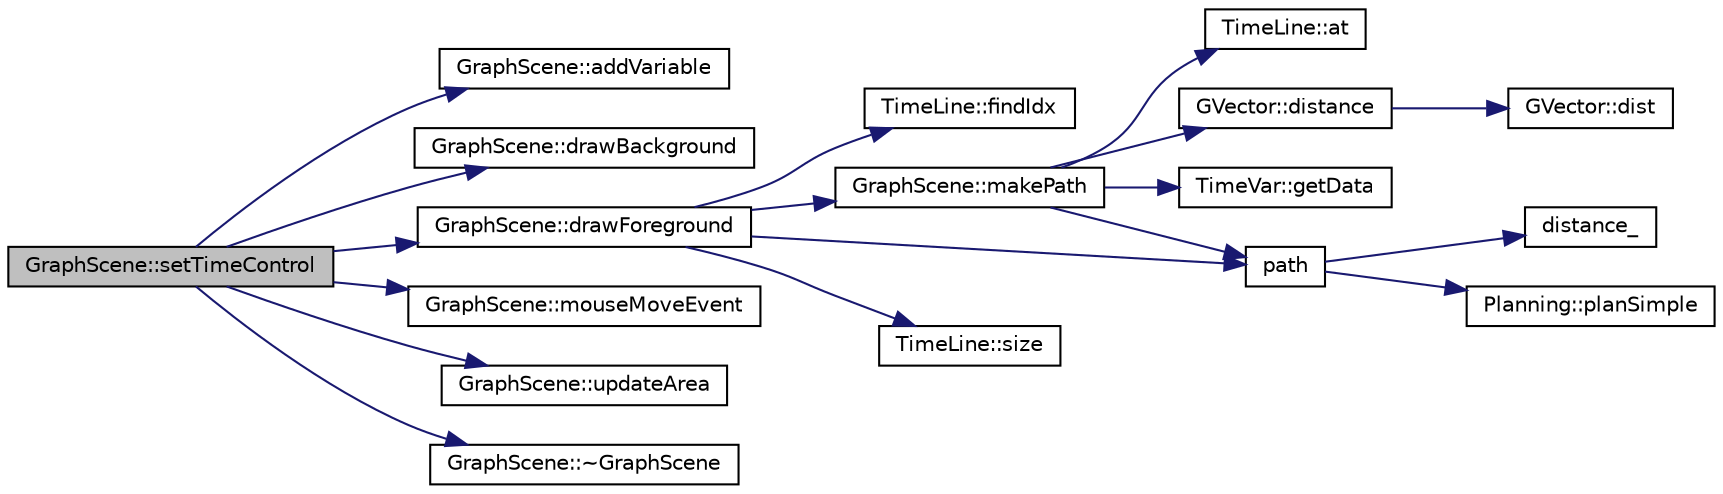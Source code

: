 digraph "GraphScene::setTimeControl"
{
 // INTERACTIVE_SVG=YES
  edge [fontname="Helvetica",fontsize="10",labelfontname="Helvetica",labelfontsize="10"];
  node [fontname="Helvetica",fontsize="10",shape=record];
  rankdir="LR";
  Node1 [label="GraphScene::setTimeControl",height=0.2,width=0.4,color="black", fillcolor="grey75", style="filled", fontcolor="black"];
  Node1 -> Node2 [color="midnightblue",fontsize="10",style="solid",fontname="Helvetica"];
  Node2 [label="GraphScene::addVariable",height=0.2,width=0.4,color="black", fillcolor="white", style="filled",URL="$d3/d91/class_graph_scene.html#a91050b5a187d93e514654b148b4efe96"];
  Node1 -> Node3 [color="midnightblue",fontsize="10",style="solid",fontname="Helvetica"];
  Node3 [label="GraphScene::drawBackground",height=0.2,width=0.4,color="black", fillcolor="white", style="filled",URL="$d3/d91/class_graph_scene.html#a8b492a0c926415e87b53de4814ecf7c9"];
  Node1 -> Node4 [color="midnightblue",fontsize="10",style="solid",fontname="Helvetica"];
  Node4 [label="GraphScene::drawForeground",height=0.2,width=0.4,color="black", fillcolor="white", style="filled",URL="$d3/d91/class_graph_scene.html#a8edcb186d2083846fbcd03cbadf2dd4e"];
  Node4 -> Node5 [color="midnightblue",fontsize="10",style="solid",fontname="Helvetica"];
  Node5 [label="TimeLine::findIdx",height=0.2,width=0.4,color="black", fillcolor="white", style="filled",URL="$dc/df5/class_time_line.html#aef09f9a24be0bc933d1d789d4930d759"];
  Node4 -> Node6 [color="midnightblue",fontsize="10",style="solid",fontname="Helvetica"];
  Node6 [label="GraphScene::makePath",height=0.2,width=0.4,color="black", fillcolor="white", style="filled",URL="$d3/d91/class_graph_scene.html#a5cddfa46708c3ecef3963a4d03ba6e28"];
  Node6 -> Node7 [color="midnightblue",fontsize="10",style="solid",fontname="Helvetica"];
  Node7 [label="TimeLine::at",height=0.2,width=0.4,color="black", fillcolor="white", style="filled",URL="$dc/df5/class_time_line.html#aacf0d7612ae14e755a340eb12e548b0b"];
  Node6 -> Node8 [color="midnightblue",fontsize="10",style="solid",fontname="Helvetica"];
  Node8 [label="GVector::distance",height=0.2,width=0.4,color="black", fillcolor="white", style="filled",URL="$d5/da9/namespace_g_vector.html#af5b98c588be57ac262e4d3b021f01bc3"];
  Node8 -> Node9 [color="midnightblue",fontsize="10",style="solid",fontname="Helvetica"];
  Node9 [label="GVector::dist",height=0.2,width=0.4,color="black", fillcolor="white", style="filled",URL="$d5/da9/namespace_g_vector.html#ab4c4f9f2d8f1f0fc9e71585f43c9df8f"];
  Node6 -> Node10 [color="midnightblue",fontsize="10",style="solid",fontname="Helvetica"];
  Node10 [label="TimeVar::getData",height=0.2,width=0.4,color="black", fillcolor="white", style="filled",URL="$df/dd6/class_time_var.html#a3ee073303f37c4cd7151ce91967493a6"];
  Node6 -> Node11 [color="midnightblue",fontsize="10",style="solid",fontname="Helvetica"];
  Node11 [label="path",height=0.2,width=0.4,color="black", fillcolor="white", style="filled",URL="$dd/d8b/listener_8cpp.html#ac7e332386e86e341c48b409c2cbe8e1c"];
  Node11 -> Node12 [color="midnightblue",fontsize="10",style="solid",fontname="Helvetica"];
  Node12 [label="distance_",height=0.2,width=0.4,color="black", fillcolor="white", style="filled",URL="$dd/d8b/listener_8cpp.html#ad8ebde7f19a05b1932e031188de5fd24"];
  Node11 -> Node13 [color="midnightblue",fontsize="10",style="solid",fontname="Helvetica"];
  Node13 [label="Planning::planSimple",height=0.2,width=0.4,color="black", fillcolor="white", style="filled",URL="$d9/db5/class_planning.html#a744d359a25387ab5e94cfa12e302ac8e",tooltip="Set Dimensions for ompl space. "];
  Node4 -> Node11 [color="midnightblue",fontsize="10",style="solid",fontname="Helvetica"];
  Node4 -> Node14 [color="midnightblue",fontsize="10",style="solid",fontname="Helvetica"];
  Node14 [label="TimeLine::size",height=0.2,width=0.4,color="black", fillcolor="white", style="filled",URL="$dc/df5/class_time_line.html#a01db5984090a37f7f55a19928131db3c"];
  Node1 -> Node15 [color="midnightblue",fontsize="10",style="solid",fontname="Helvetica"];
  Node15 [label="GraphScene::mouseMoveEvent",height=0.2,width=0.4,color="black", fillcolor="white", style="filled",URL="$d3/d91/class_graph_scene.html#a255bd801869aa4f30da3038299fbe7b0"];
  Node1 -> Node16 [color="midnightblue",fontsize="10",style="solid",fontname="Helvetica"];
  Node16 [label="GraphScene::updateArea",height=0.2,width=0.4,color="black", fillcolor="white", style="filled",URL="$d3/d91/class_graph_scene.html#a49f6ea3e154f5e92590e5bc7ec1f0305"];
  Node1 -> Node17 [color="midnightblue",fontsize="10",style="solid",fontname="Helvetica"];
  Node17 [label="GraphScene::~GraphScene",height=0.2,width=0.4,color="black", fillcolor="white", style="filled",URL="$d3/d91/class_graph_scene.html#a37cbb072493b457564dda12502c9af7f"];
}
